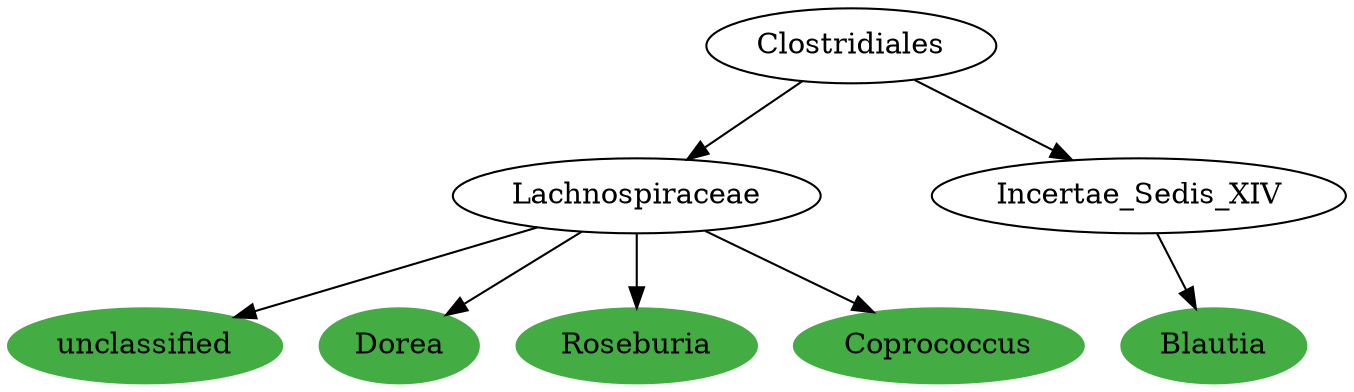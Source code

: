 digraph G { 
	Lachnospiraceaeunclassified [label="unclassified", color="#43AC43", style=filled];
	ClostridialesLachnospiraceae [label="Lachnospiraceae"];
	Lachnospiraceaeunclassified [label="unclassified"];
	ClostridialesLachnospiraceae -> Lachnospiraceaeunclassified;
	ClostridiaClostridiales [label="Clostridiales"];
	ClostridialesLachnospiraceae [label="Lachnospiraceae"];
	ClostridiaClostridiales -> ClostridialesLachnospiraceae;
	LachnospiraceaeDorea [label="Dorea", color="#43AC43", style=filled];
	ClostridialesLachnospiraceae [label="Lachnospiraceae"];
	LachnospiraceaeDorea [label="Dorea"];
	ClostridialesLachnospiraceae -> LachnospiraceaeDorea;
	LachnospiraceaeRoseburia [label="Roseburia", color="#43AC43", style=filled];
	ClostridialesLachnospiraceae [label="Lachnospiraceae"];
	LachnospiraceaeRoseburia [label="Roseburia"];
	ClostridialesLachnospiraceae -> LachnospiraceaeRoseburia;
	LachnospiraceaeCoprococcus [label="Coprococcus", color="#43AC43", style=filled];
	ClostridialesLachnospiraceae [label="Lachnospiraceae"];
	LachnospiraceaeCoprococcus [label="Coprococcus"];
	ClostridialesLachnospiraceae -> LachnospiraceaeCoprococcus;
	Incertae_Sedis_XIVBlautia [label="Blautia", color="#43AC43", style=filled];
	ClostridialesIncertae_Sedis_XIV [label="Incertae_Sedis_XIV"];
	Incertae_Sedis_XIVBlautia [label="Blautia"];
	ClostridialesIncertae_Sedis_XIV -> Incertae_Sedis_XIVBlautia;
	ClostridiaClostridiales [label="Clostridiales"];
	ClostridialesIncertae_Sedis_XIV [label="Incertae_Sedis_XIV"];
	ClostridiaClostridiales -> ClostridialesIncertae_Sedis_XIV;

 }